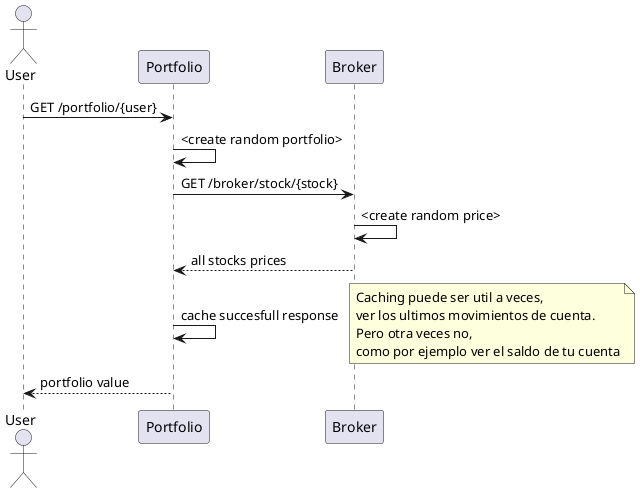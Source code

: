 @startuml fault tolerant
Actor User
User -> Portfolio: GET /portfolio/{user}
Portfolio -> Portfolio: <create random portfolio>
Portfolio -> Broker: GET /broker/stock/{stock}
Broker -> Broker: <create random price>
Broker --> Portfolio: all stocks prices
Portfolio -> Portfolio: cache succesfull response
note right
Caching puede ser util a veces,
ver los ultimos movimientos de cuenta.
Pero otra veces no, 
como por ejemplo ver el saldo de tu cuenta
end note
Portfolio --> User: portfolio value
@enduml